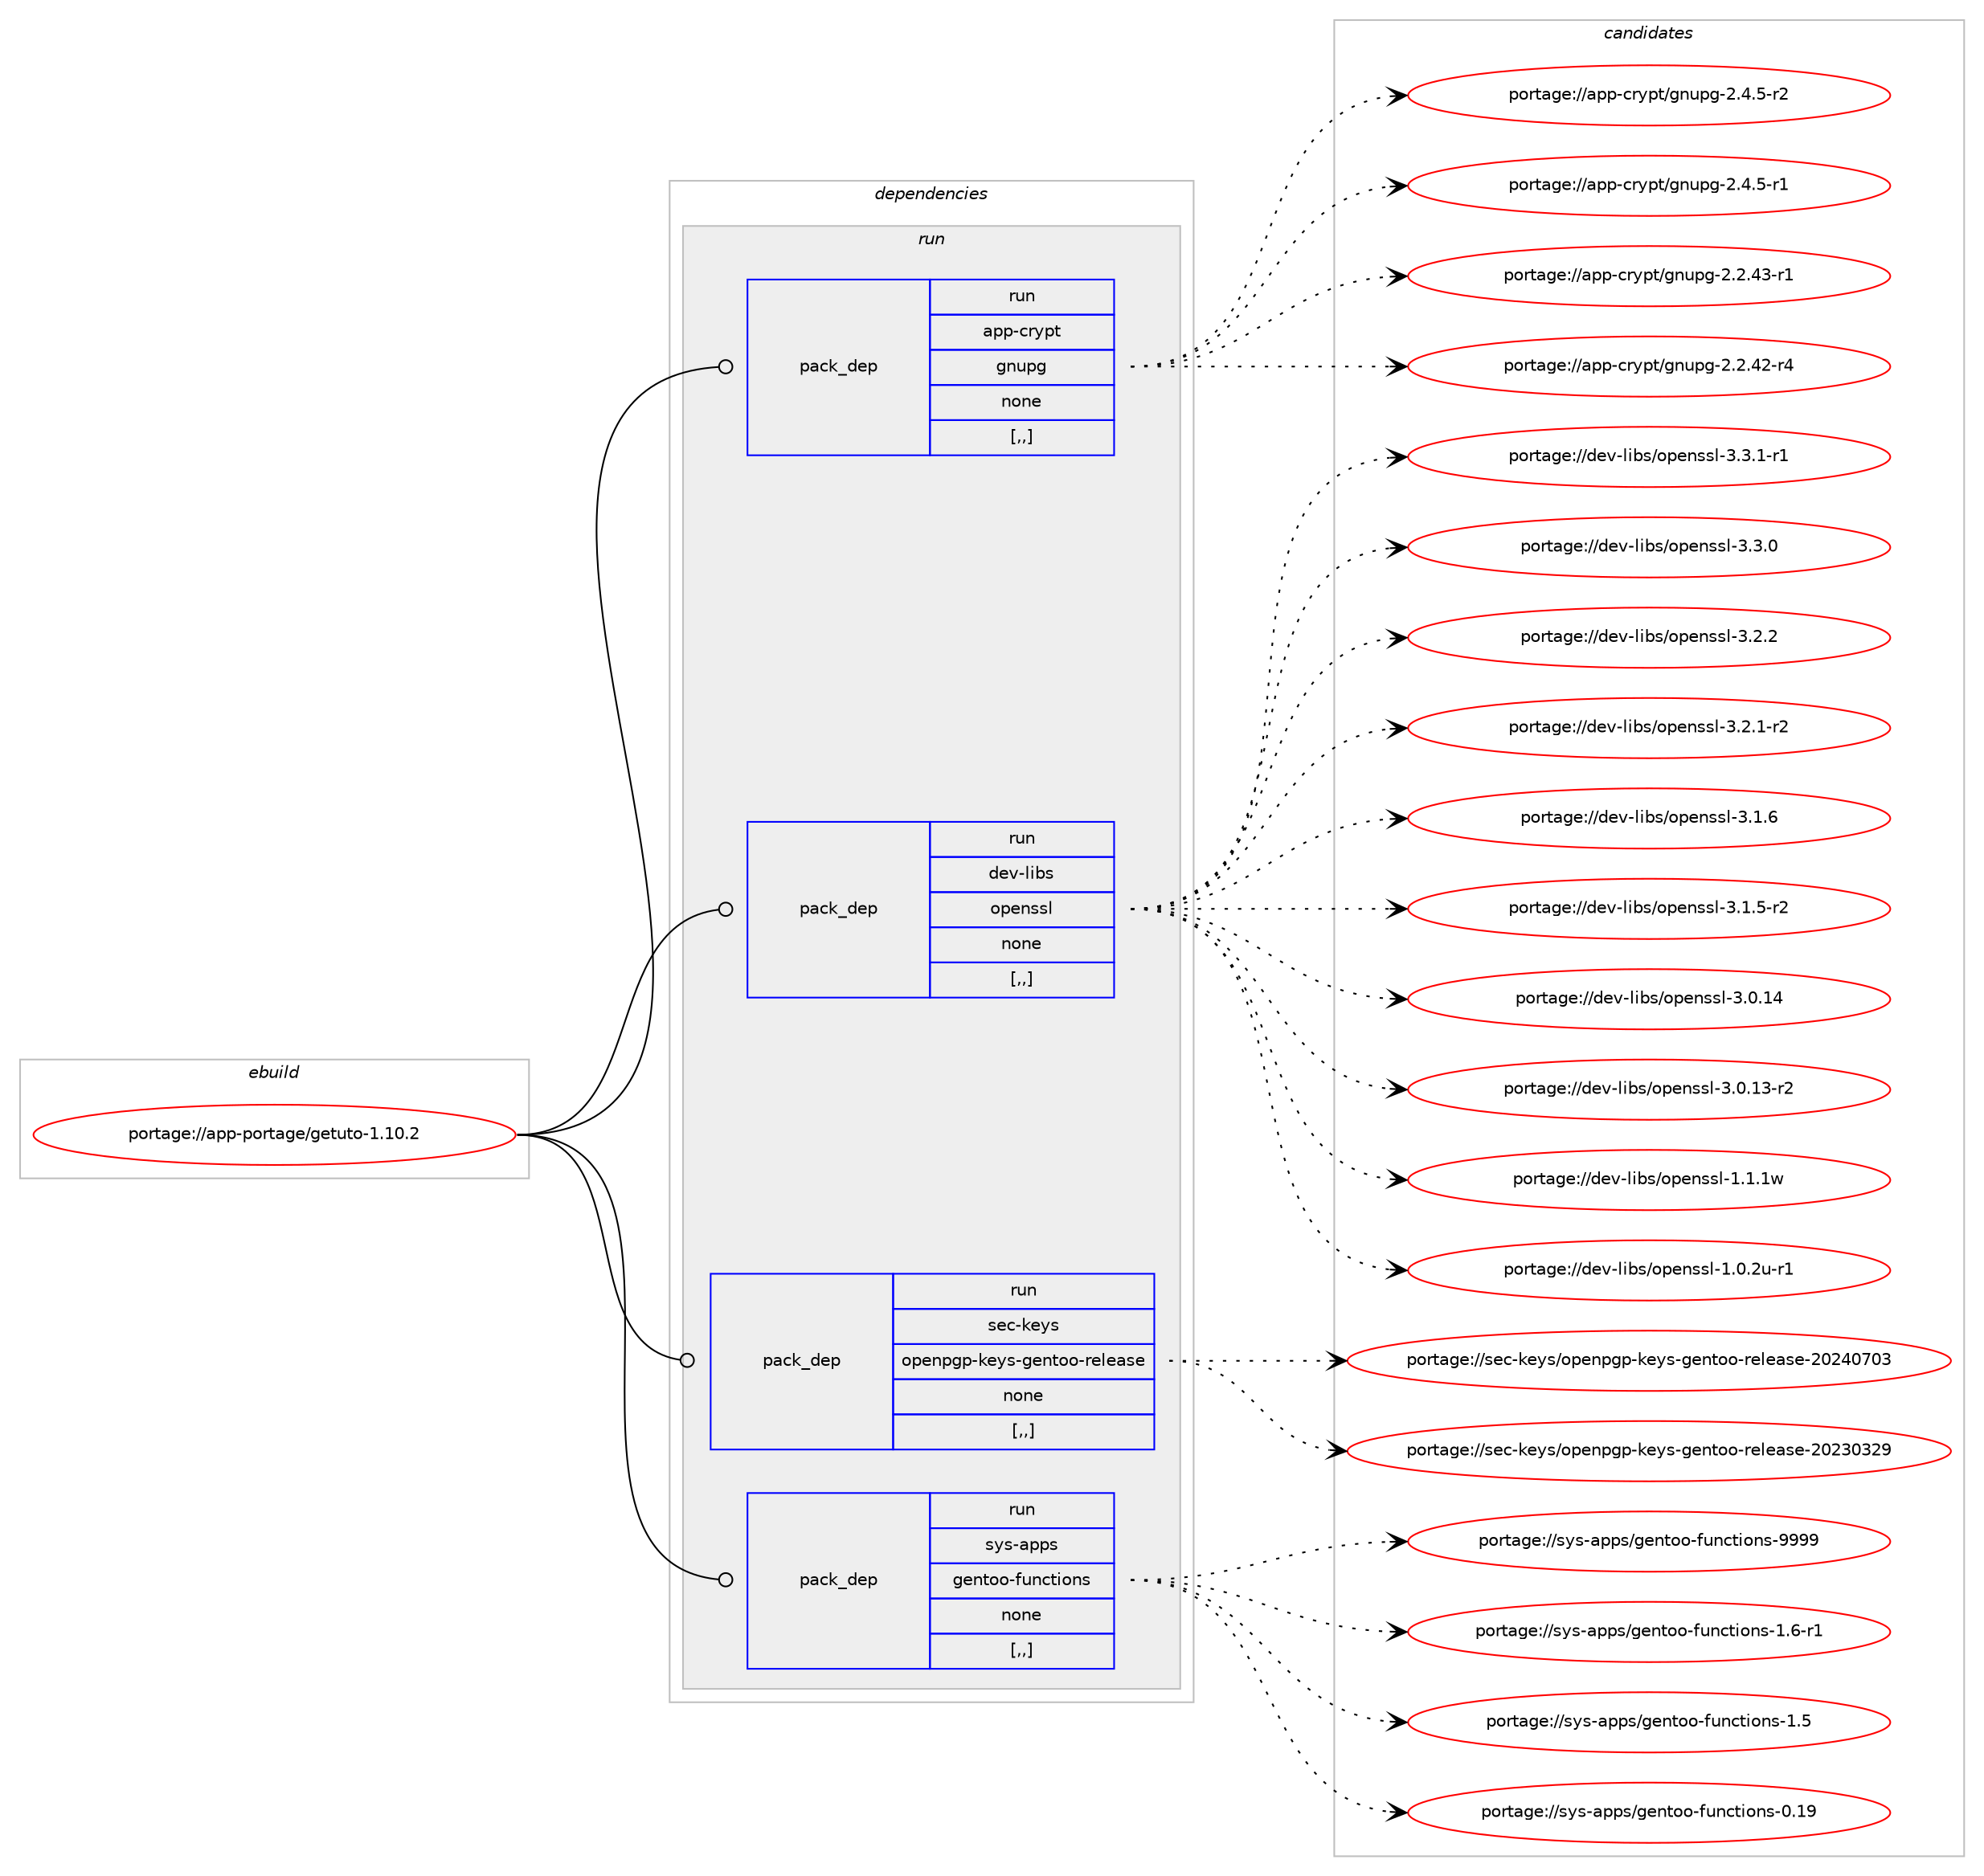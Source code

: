digraph prolog {

# *************
# Graph options
# *************

newrank=true;
concentrate=true;
compound=true;
graph [rankdir=LR,fontname=Helvetica,fontsize=10,ranksep=1.5];#, ranksep=2.5, nodesep=0.2];
edge  [arrowhead=vee];
node  [fontname=Helvetica,fontsize=10];

# **********
# The ebuild
# **********

subgraph cluster_leftcol {
color=gray;
label=<<i>ebuild</i>>;
id [label="portage://app-portage/getuto-1.10.2", color=red, width=4, href="../app-portage/getuto-1.10.2.svg"];
}

# ****************
# The dependencies
# ****************

subgraph cluster_midcol {
color=gray;
label=<<i>dependencies</i>>;
subgraph cluster_compile {
fillcolor="#eeeeee";
style=filled;
label=<<i>compile</i>>;
}
subgraph cluster_compileandrun {
fillcolor="#eeeeee";
style=filled;
label=<<i>compile and run</i>>;
}
subgraph cluster_run {
fillcolor="#eeeeee";
style=filled;
label=<<i>run</i>>;
subgraph pack36186 {
dependency50805 [label=<<TABLE BORDER="0" CELLBORDER="1" CELLSPACING="0" CELLPADDING="4" WIDTH="220"><TR><TD ROWSPAN="6" CELLPADDING="30">pack_dep</TD></TR><TR><TD WIDTH="110">run</TD></TR><TR><TD>app-crypt</TD></TR><TR><TD>gnupg</TD></TR><TR><TD>none</TD></TR><TR><TD>[,,]</TD></TR></TABLE>>, shape=none, color=blue];
}
id:e -> dependency50805:w [weight=20,style="solid",arrowhead="odot"];
subgraph pack36187 {
dependency50806 [label=<<TABLE BORDER="0" CELLBORDER="1" CELLSPACING="0" CELLPADDING="4" WIDTH="220"><TR><TD ROWSPAN="6" CELLPADDING="30">pack_dep</TD></TR><TR><TD WIDTH="110">run</TD></TR><TR><TD>dev-libs</TD></TR><TR><TD>openssl</TD></TR><TR><TD>none</TD></TR><TR><TD>[,,]</TD></TR></TABLE>>, shape=none, color=blue];
}
id:e -> dependency50806:w [weight=20,style="solid",arrowhead="odot"];
subgraph pack36188 {
dependency50807 [label=<<TABLE BORDER="0" CELLBORDER="1" CELLSPACING="0" CELLPADDING="4" WIDTH="220"><TR><TD ROWSPAN="6" CELLPADDING="30">pack_dep</TD></TR><TR><TD WIDTH="110">run</TD></TR><TR><TD>sec-keys</TD></TR><TR><TD>openpgp-keys-gentoo-release</TD></TR><TR><TD>none</TD></TR><TR><TD>[,,]</TD></TR></TABLE>>, shape=none, color=blue];
}
id:e -> dependency50807:w [weight=20,style="solid",arrowhead="odot"];
subgraph pack36189 {
dependency50808 [label=<<TABLE BORDER="0" CELLBORDER="1" CELLSPACING="0" CELLPADDING="4" WIDTH="220"><TR><TD ROWSPAN="6" CELLPADDING="30">pack_dep</TD></TR><TR><TD WIDTH="110">run</TD></TR><TR><TD>sys-apps</TD></TR><TR><TD>gentoo-functions</TD></TR><TR><TD>none</TD></TR><TR><TD>[,,]</TD></TR></TABLE>>, shape=none, color=blue];
}
id:e -> dependency50808:w [weight=20,style="solid",arrowhead="odot"];
}
}

# **************
# The candidates
# **************

subgraph cluster_choices {
rank=same;
color=gray;
label=<<i>candidates</i>>;

subgraph choice36186 {
color=black;
nodesep=1;
choice971121124599114121112116471031101171121034550465246534511450 [label="portage://app-crypt/gnupg-2.4.5-r2", color=red, width=4,href="../app-crypt/gnupg-2.4.5-r2.svg"];
choice971121124599114121112116471031101171121034550465246534511449 [label="portage://app-crypt/gnupg-2.4.5-r1", color=red, width=4,href="../app-crypt/gnupg-2.4.5-r1.svg"];
choice97112112459911412111211647103110117112103455046504652514511449 [label="portage://app-crypt/gnupg-2.2.43-r1", color=red, width=4,href="../app-crypt/gnupg-2.2.43-r1.svg"];
choice97112112459911412111211647103110117112103455046504652504511452 [label="portage://app-crypt/gnupg-2.2.42-r4", color=red, width=4,href="../app-crypt/gnupg-2.2.42-r4.svg"];
dependency50805:e -> choice971121124599114121112116471031101171121034550465246534511450:w [style=dotted,weight="100"];
dependency50805:e -> choice971121124599114121112116471031101171121034550465246534511449:w [style=dotted,weight="100"];
dependency50805:e -> choice97112112459911412111211647103110117112103455046504652514511449:w [style=dotted,weight="100"];
dependency50805:e -> choice97112112459911412111211647103110117112103455046504652504511452:w [style=dotted,weight="100"];
}
subgraph choice36187 {
color=black;
nodesep=1;
choice1001011184510810598115471111121011101151151084551465146494511449 [label="portage://dev-libs/openssl-3.3.1-r1", color=red, width=4,href="../dev-libs/openssl-3.3.1-r1.svg"];
choice100101118451081059811547111112101110115115108455146514648 [label="portage://dev-libs/openssl-3.3.0", color=red, width=4,href="../dev-libs/openssl-3.3.0.svg"];
choice100101118451081059811547111112101110115115108455146504650 [label="portage://dev-libs/openssl-3.2.2", color=red, width=4,href="../dev-libs/openssl-3.2.2.svg"];
choice1001011184510810598115471111121011101151151084551465046494511450 [label="portage://dev-libs/openssl-3.2.1-r2", color=red, width=4,href="../dev-libs/openssl-3.2.1-r2.svg"];
choice100101118451081059811547111112101110115115108455146494654 [label="portage://dev-libs/openssl-3.1.6", color=red, width=4,href="../dev-libs/openssl-3.1.6.svg"];
choice1001011184510810598115471111121011101151151084551464946534511450 [label="portage://dev-libs/openssl-3.1.5-r2", color=red, width=4,href="../dev-libs/openssl-3.1.5-r2.svg"];
choice10010111845108105981154711111210111011511510845514648464952 [label="portage://dev-libs/openssl-3.0.14", color=red, width=4,href="../dev-libs/openssl-3.0.14.svg"];
choice100101118451081059811547111112101110115115108455146484649514511450 [label="portage://dev-libs/openssl-3.0.13-r2", color=red, width=4,href="../dev-libs/openssl-3.0.13-r2.svg"];
choice100101118451081059811547111112101110115115108454946494649119 [label="portage://dev-libs/openssl-1.1.1w", color=red, width=4,href="../dev-libs/openssl-1.1.1w.svg"];
choice1001011184510810598115471111121011101151151084549464846501174511449 [label="portage://dev-libs/openssl-1.0.2u-r1", color=red, width=4,href="../dev-libs/openssl-1.0.2u-r1.svg"];
dependency50806:e -> choice1001011184510810598115471111121011101151151084551465146494511449:w [style=dotted,weight="100"];
dependency50806:e -> choice100101118451081059811547111112101110115115108455146514648:w [style=dotted,weight="100"];
dependency50806:e -> choice100101118451081059811547111112101110115115108455146504650:w [style=dotted,weight="100"];
dependency50806:e -> choice1001011184510810598115471111121011101151151084551465046494511450:w [style=dotted,weight="100"];
dependency50806:e -> choice100101118451081059811547111112101110115115108455146494654:w [style=dotted,weight="100"];
dependency50806:e -> choice1001011184510810598115471111121011101151151084551464946534511450:w [style=dotted,weight="100"];
dependency50806:e -> choice10010111845108105981154711111210111011511510845514648464952:w [style=dotted,weight="100"];
dependency50806:e -> choice100101118451081059811547111112101110115115108455146484649514511450:w [style=dotted,weight="100"];
dependency50806:e -> choice100101118451081059811547111112101110115115108454946494649119:w [style=dotted,weight="100"];
dependency50806:e -> choice1001011184510810598115471111121011101151151084549464846501174511449:w [style=dotted,weight="100"];
}
subgraph choice36188 {
color=black;
nodesep=1;
choice11510199451071011211154711111210111011210311245107101121115451031011101161111114511410110810197115101455048505248554851 [label="portage://sec-keys/openpgp-keys-gentoo-release-20240703", color=red, width=4,href="../sec-keys/openpgp-keys-gentoo-release-20240703.svg"];
choice11510199451071011211154711111210111011210311245107101121115451031011101161111114511410110810197115101455048505148515057 [label="portage://sec-keys/openpgp-keys-gentoo-release-20230329", color=red, width=4,href="../sec-keys/openpgp-keys-gentoo-release-20230329.svg"];
dependency50807:e -> choice11510199451071011211154711111210111011210311245107101121115451031011101161111114511410110810197115101455048505248554851:w [style=dotted,weight="100"];
dependency50807:e -> choice11510199451071011211154711111210111011210311245107101121115451031011101161111114511410110810197115101455048505148515057:w [style=dotted,weight="100"];
}
subgraph choice36189 {
color=black;
nodesep=1;
choice11512111545971121121154710310111011611111145102117110991161051111101154557575757 [label="portage://sys-apps/gentoo-functions-9999", color=red, width=4,href="../sys-apps/gentoo-functions-9999.svg"];
choice1151211154597112112115471031011101161111114510211711099116105111110115454946544511449 [label="portage://sys-apps/gentoo-functions-1.6-r1", color=red, width=4,href="../sys-apps/gentoo-functions-1.6-r1.svg"];
choice115121115459711211211547103101110116111111451021171109911610511111011545494653 [label="portage://sys-apps/gentoo-functions-1.5", color=red, width=4,href="../sys-apps/gentoo-functions-1.5.svg"];
choice11512111545971121121154710310111011611111145102117110991161051111101154548464957 [label="portage://sys-apps/gentoo-functions-0.19", color=red, width=4,href="../sys-apps/gentoo-functions-0.19.svg"];
dependency50808:e -> choice11512111545971121121154710310111011611111145102117110991161051111101154557575757:w [style=dotted,weight="100"];
dependency50808:e -> choice1151211154597112112115471031011101161111114510211711099116105111110115454946544511449:w [style=dotted,weight="100"];
dependency50808:e -> choice115121115459711211211547103101110116111111451021171109911610511111011545494653:w [style=dotted,weight="100"];
dependency50808:e -> choice11512111545971121121154710310111011611111145102117110991161051111101154548464957:w [style=dotted,weight="100"];
}
}

}
